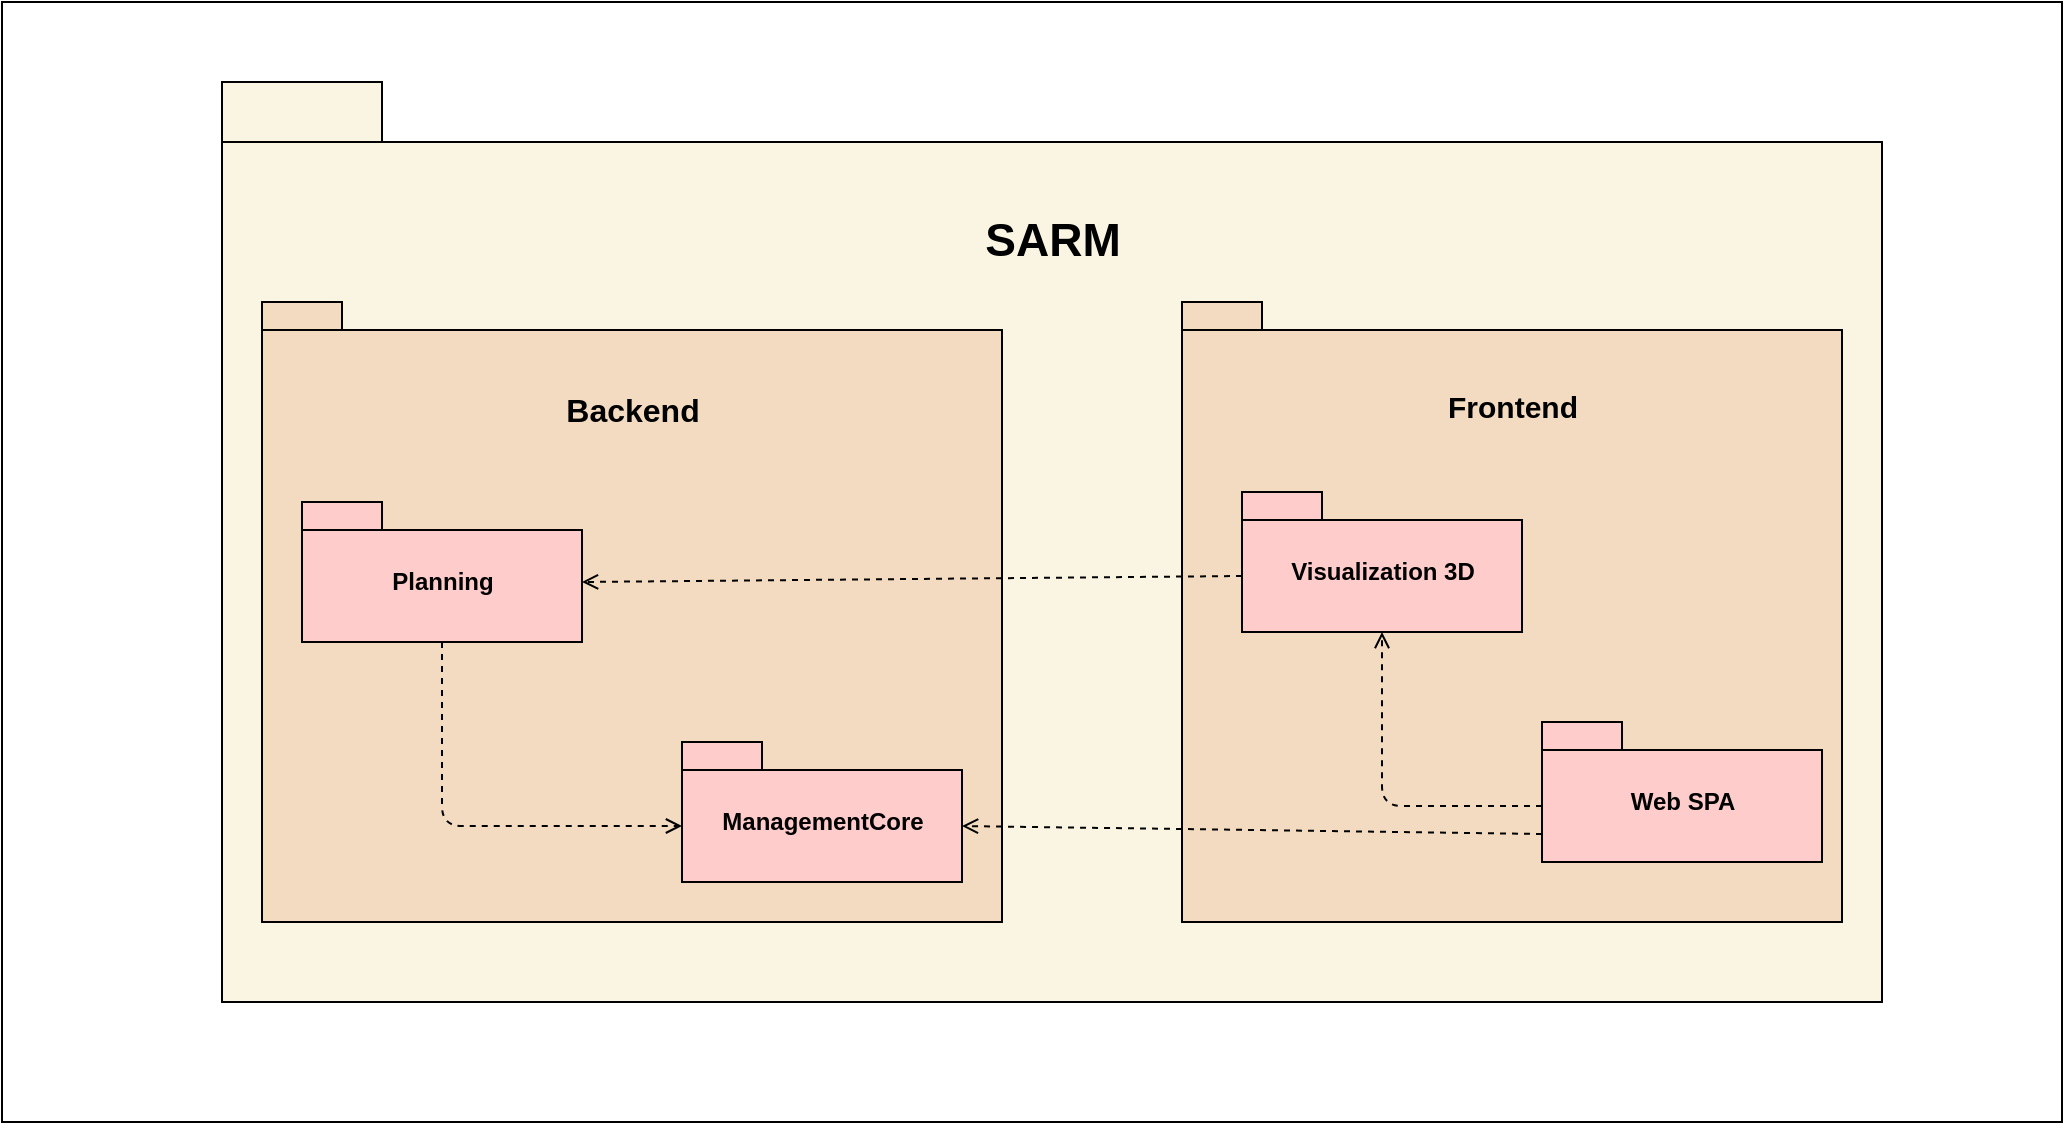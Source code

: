 <mxfile>
    <diagram id="2KhIsbDiPvBkP_OM17Oy" name="Page-1">
        <mxGraphModel dx="1865" dy="1048" grid="1" gridSize="10" guides="1" tooltips="1" connect="1" arrows="1" fold="1" page="1" pageScale="1" pageWidth="850" pageHeight="1100" background="#FFFFFF" math="0" shadow="0">
            <root>
                <mxCell id="0"/>
                <mxCell id="1" parent="0"/>
                <mxCell id="60" value="" style="whiteSpace=wrap;html=1;fontColor=none;noLabel=1;fillColor=none;" parent="1" vertex="1">
                    <mxGeometry x="30" y="80" width="1030" height="560" as="geometry"/>
                </mxCell>
                <mxCell id="47" value="&lt;br&gt;&lt;br&gt;&lt;font style=&quot;font-size: 23px;&quot;&gt;SARM&lt;/font&gt;&lt;br&gt;&lt;br&gt;&lt;br&gt;&lt;br&gt;&lt;br&gt;&lt;br&gt;&lt;br&gt;&lt;br&gt;&lt;br&gt;&lt;br&gt;&lt;br&gt;&lt;br&gt;&lt;br&gt;&lt;br&gt;&lt;br&gt;&lt;br&gt;&lt;br&gt;&lt;br&gt;&lt;br&gt;&lt;br&gt;&lt;br&gt;&lt;br&gt;&lt;br&gt;&lt;br&gt;&lt;br&gt;&lt;br&gt;" style="shape=folder;fontStyle=1;tabWidth=80;tabHeight=30;tabPosition=left;html=1;boundedLbl=1;strokeColor=#000000;fillColor=#faf5e3;fontColor=#000000;" parent="1" vertex="1">
                    <mxGeometry x="140" y="120" width="830" height="460" as="geometry"/>
                </mxCell>
                <mxCell id="48" value="&lt;font style=&quot;font-size: 16px;&quot;&gt;Backend&lt;br&gt;&lt;br&gt;&lt;br&gt;&lt;br&gt;&lt;br&gt;&lt;br&gt;&lt;br&gt;&lt;br&gt;&lt;br&gt;&lt;br&gt;&lt;br&gt;&lt;br&gt;&lt;/font&gt;" style="shape=folder;fontStyle=1;spacingTop=10;tabWidth=40;tabHeight=14;tabPosition=left;html=1;fillColor=#F2DBC0;fontColor=#000000;strokeColor=#000000;" parent="1" vertex="1">
                    <mxGeometry x="160" y="230" width="370" height="310" as="geometry"/>
                </mxCell>
                <mxCell id="49" value="&lt;font style=&quot;font-size: 15px;&quot;&gt;Frontend&lt;br&gt;&lt;br&gt;&lt;br&gt;&lt;br&gt;&lt;br&gt;&lt;br&gt;&lt;br&gt;&lt;br&gt;&lt;br&gt;&lt;br&gt;&lt;br&gt;&lt;br&gt;&lt;br&gt;&lt;/font&gt;" style="shape=folder;fontStyle=1;spacingTop=10;tabWidth=40;tabHeight=14;tabPosition=left;html=1;fillColor=#F2DBC0;fontColor=#000000;strokeColor=#000000;" parent="1" vertex="1">
                    <mxGeometry x="620" y="230" width="330" height="310" as="geometry"/>
                </mxCell>
                <mxCell id="62" style="edgeStyle=none;html=1;exitX=0.5;exitY=1;exitDx=0;exitDy=0;exitPerimeter=0;entryX=0;entryY=0;entryDx=0;entryDy=42;entryPerimeter=0;dashed=1;strokeColor=#000000;strokeWidth=1;endArrow=open;endFill=0;" edge="1" parent="1" source="52" target="53">
                    <mxGeometry relative="1" as="geometry">
                        <Array as="points">
                            <mxPoint x="250" y="492"/>
                        </Array>
                    </mxGeometry>
                </mxCell>
                <mxCell id="52" value="Planning" style="shape=folder;fontStyle=1;spacingTop=10;tabWidth=40;tabHeight=14;tabPosition=left;html=1;fillColor=#FFCCCC;fontColor=#000000;strokeColor=#000000;" parent="1" vertex="1">
                    <mxGeometry x="180" y="330" width="140" height="70" as="geometry"/>
                </mxCell>
                <mxCell id="53" value="ManagementCore" style="shape=folder;fontStyle=1;spacingTop=10;tabWidth=40;tabHeight=14;tabPosition=left;html=1;fillColor=#FFCCCC;fontColor=#000000;strokeColor=#000000;" parent="1" vertex="1">
                    <mxGeometry x="370" y="450" width="140" height="70" as="geometry"/>
                </mxCell>
                <mxCell id="59" style="edgeStyle=none;html=1;exitX=0;exitY=0;exitDx=0;exitDy=42;exitPerimeter=0;entryX=0.5;entryY=1;entryDx=0;entryDy=0;entryPerimeter=0;dashed=1;strokeColor=#000000;fontColor=#000000;endArrow=open;endFill=0;" parent="1" source="55" target="57" edge="1">
                    <mxGeometry relative="1" as="geometry">
                        <Array as="points">
                            <mxPoint x="720" y="482"/>
                        </Array>
                    </mxGeometry>
                </mxCell>
                <mxCell id="61" style="edgeStyle=none;html=1;exitX=0;exitY=0;exitDx=0;exitDy=56;exitPerimeter=0;entryX=0;entryY=0;entryDx=140;entryDy=42;entryPerimeter=0;strokeColor=#000000;dashed=1;strokeWidth=1;endArrow=open;endFill=0;" edge="1" parent="1" source="55" target="53">
                    <mxGeometry relative="1" as="geometry"/>
                </mxCell>
                <mxCell id="55" value="Web SPA" style="shape=folder;fontStyle=1;spacingTop=10;tabWidth=40;tabHeight=14;tabPosition=left;html=1;fillColor=#FFCCCC;fontColor=#000000;strokeColor=#000000;" parent="1" vertex="1">
                    <mxGeometry x="800" y="440" width="140" height="70" as="geometry"/>
                </mxCell>
                <mxCell id="57" value="Visualization 3D" style="shape=folder;fontStyle=1;spacingTop=10;tabWidth=40;tabHeight=14;tabPosition=left;html=1;fillColor=#FFCCCC;fontColor=#000000;strokeColor=#000000;" parent="1" vertex="1">
                    <mxGeometry x="650" y="325" width="140" height="70" as="geometry"/>
                </mxCell>
                <mxCell id="58" style="edgeStyle=none;html=1;dashed=1;strokeColor=#000000;fontColor=#000000;endArrow=open;endFill=0;exitX=0;exitY=0;exitDx=0;exitDy=42;exitPerimeter=0;" parent="1" source="57" edge="1">
                    <mxGeometry relative="1" as="geometry">
                        <mxPoint x="650" y="380" as="sourcePoint"/>
                        <mxPoint x="320" y="370" as="targetPoint"/>
                    </mxGeometry>
                </mxCell>
            </root>
        </mxGraphModel>
    </diagram>
</mxfile>